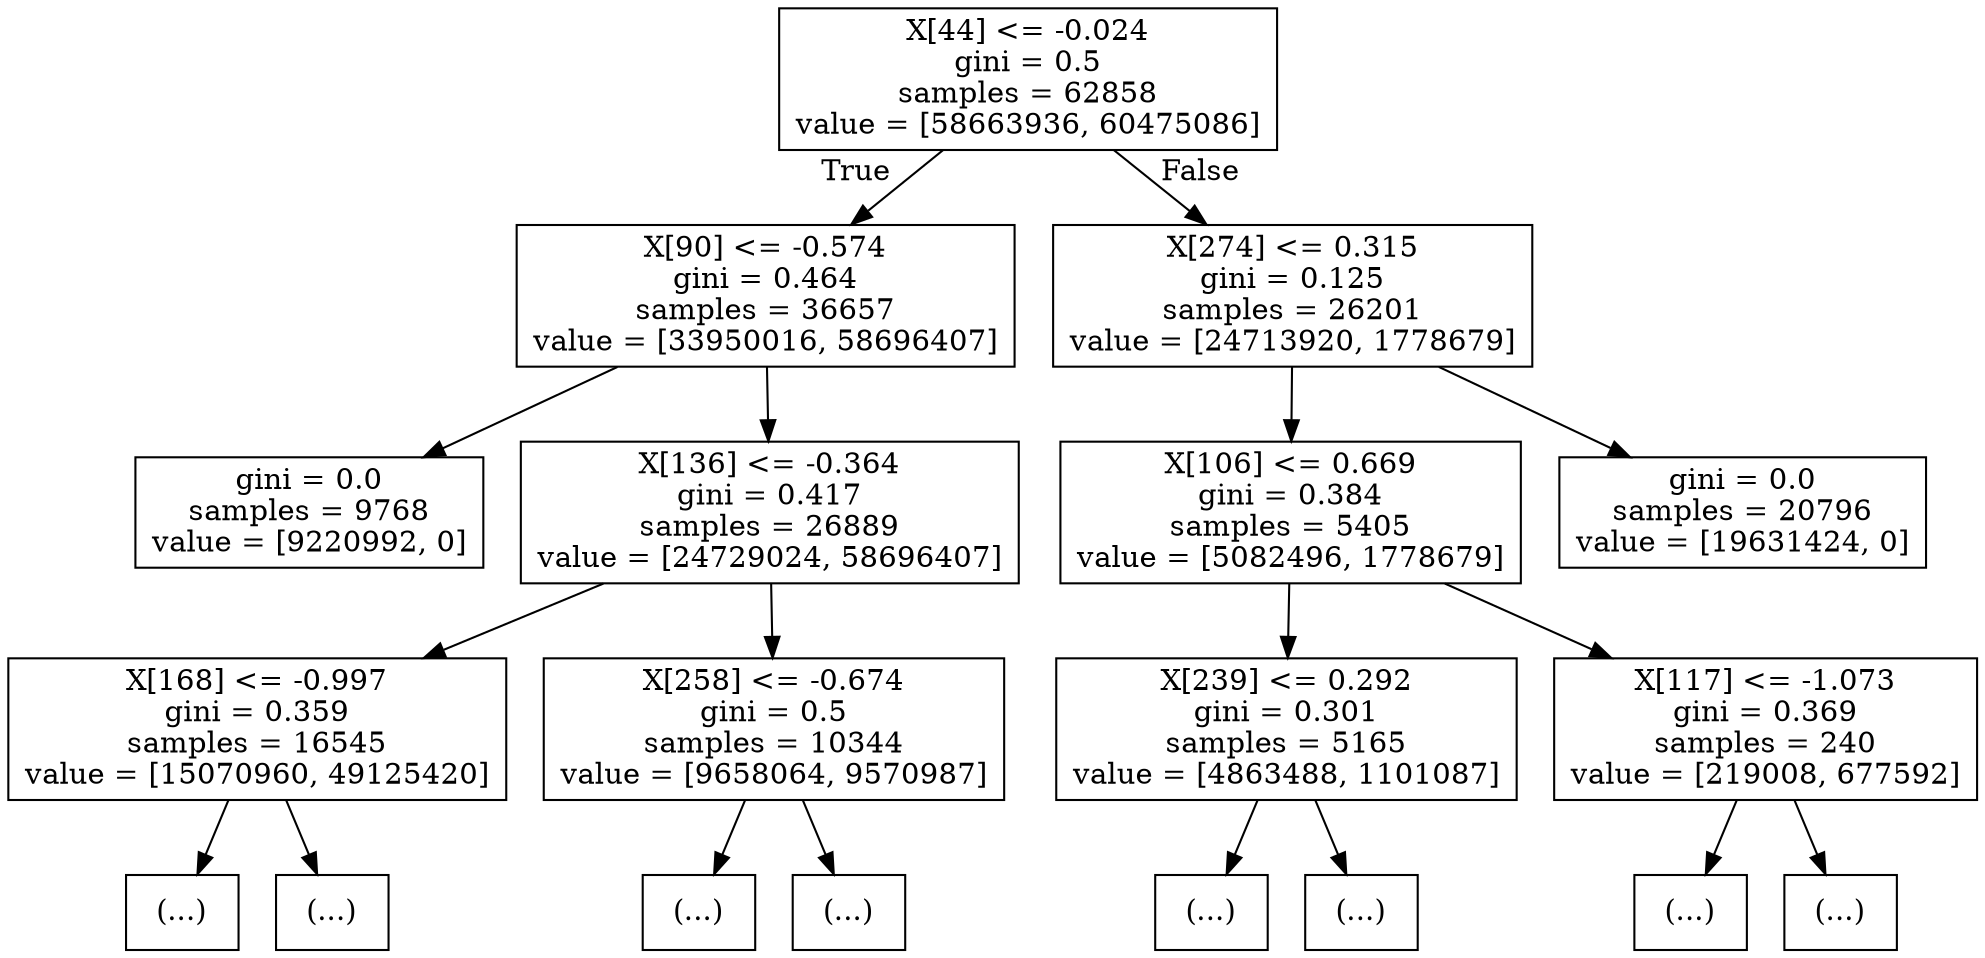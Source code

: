 digraph Tree {
node [shape=box] ;
0 [label="X[44] <= -0.024\ngini = 0.5\nsamples = 62858\nvalue = [58663936, 60475086]"] ;
1 [label="X[90] <= -0.574\ngini = 0.464\nsamples = 36657\nvalue = [33950016, 58696407]"] ;
0 -> 1 [labeldistance=2.5, labelangle=45, headlabel="True"] ;
2 [label="gini = 0.0\nsamples = 9768\nvalue = [9220992, 0]"] ;
1 -> 2 ;
3 [label="X[136] <= -0.364\ngini = 0.417\nsamples = 26889\nvalue = [24729024, 58696407]"] ;
1 -> 3 ;
4 [label="X[168] <= -0.997\ngini = 0.359\nsamples = 16545\nvalue = [15070960, 49125420]"] ;
3 -> 4 ;
5 [label="(...)"] ;
4 -> 5 ;
32 [label="(...)"] ;
4 -> 32 ;
79 [label="X[258] <= -0.674\ngini = 0.5\nsamples = 10344\nvalue = [9658064, 9570987]"] ;
3 -> 79 ;
80 [label="(...)"] ;
79 -> 80 ;
101 [label="(...)"] ;
79 -> 101 ;
162 [label="X[274] <= 0.315\ngini = 0.125\nsamples = 26201\nvalue = [24713920, 1778679]"] ;
0 -> 162 [labeldistance=2.5, labelangle=-45, headlabel="False"] ;
163 [label="X[106] <= 0.669\ngini = 0.384\nsamples = 5405\nvalue = [5082496, 1778679]"] ;
162 -> 163 ;
164 [label="X[239] <= 0.292\ngini = 0.301\nsamples = 5165\nvalue = [4863488, 1101087]"] ;
163 -> 164 ;
165 [label="(...)"] ;
164 -> 165 ;
188 [label="(...)"] ;
164 -> 188 ;
193 [label="X[117] <= -1.073\ngini = 0.369\nsamples = 240\nvalue = [219008, 677592]"] ;
163 -> 193 ;
194 [label="(...)"] ;
193 -> 194 ;
195 [label="(...)"] ;
193 -> 195 ;
208 [label="gini = 0.0\nsamples = 20796\nvalue = [19631424, 0]"] ;
162 -> 208 ;
}